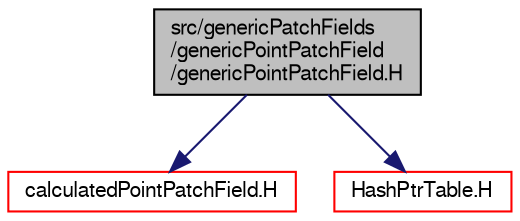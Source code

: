 digraph "src/genericPatchFields/genericPointPatchField/genericPointPatchField.H"
{
  bgcolor="transparent";
  edge [fontname="FreeSans",fontsize="10",labelfontname="FreeSans",labelfontsize="10"];
  node [fontname="FreeSans",fontsize="10",shape=record];
  Node0 [label="src/genericPatchFields\l/genericPointPatchField\l/genericPointPatchField.H",height=0.2,width=0.4,color="black", fillcolor="grey75", style="filled", fontcolor="black"];
  Node0 -> Node1 [color="midnightblue",fontsize="10",style="solid",fontname="FreeSans"];
  Node1 [label="calculatedPointPatchField.H",height=0.2,width=0.4,color="red",URL="$a09908.html"];
  Node0 -> Node142 [color="midnightblue",fontsize="10",style="solid",fontname="FreeSans"];
  Node142 [label="HashPtrTable.H",height=0.2,width=0.4,color="red",URL="$a08462.html"];
}

